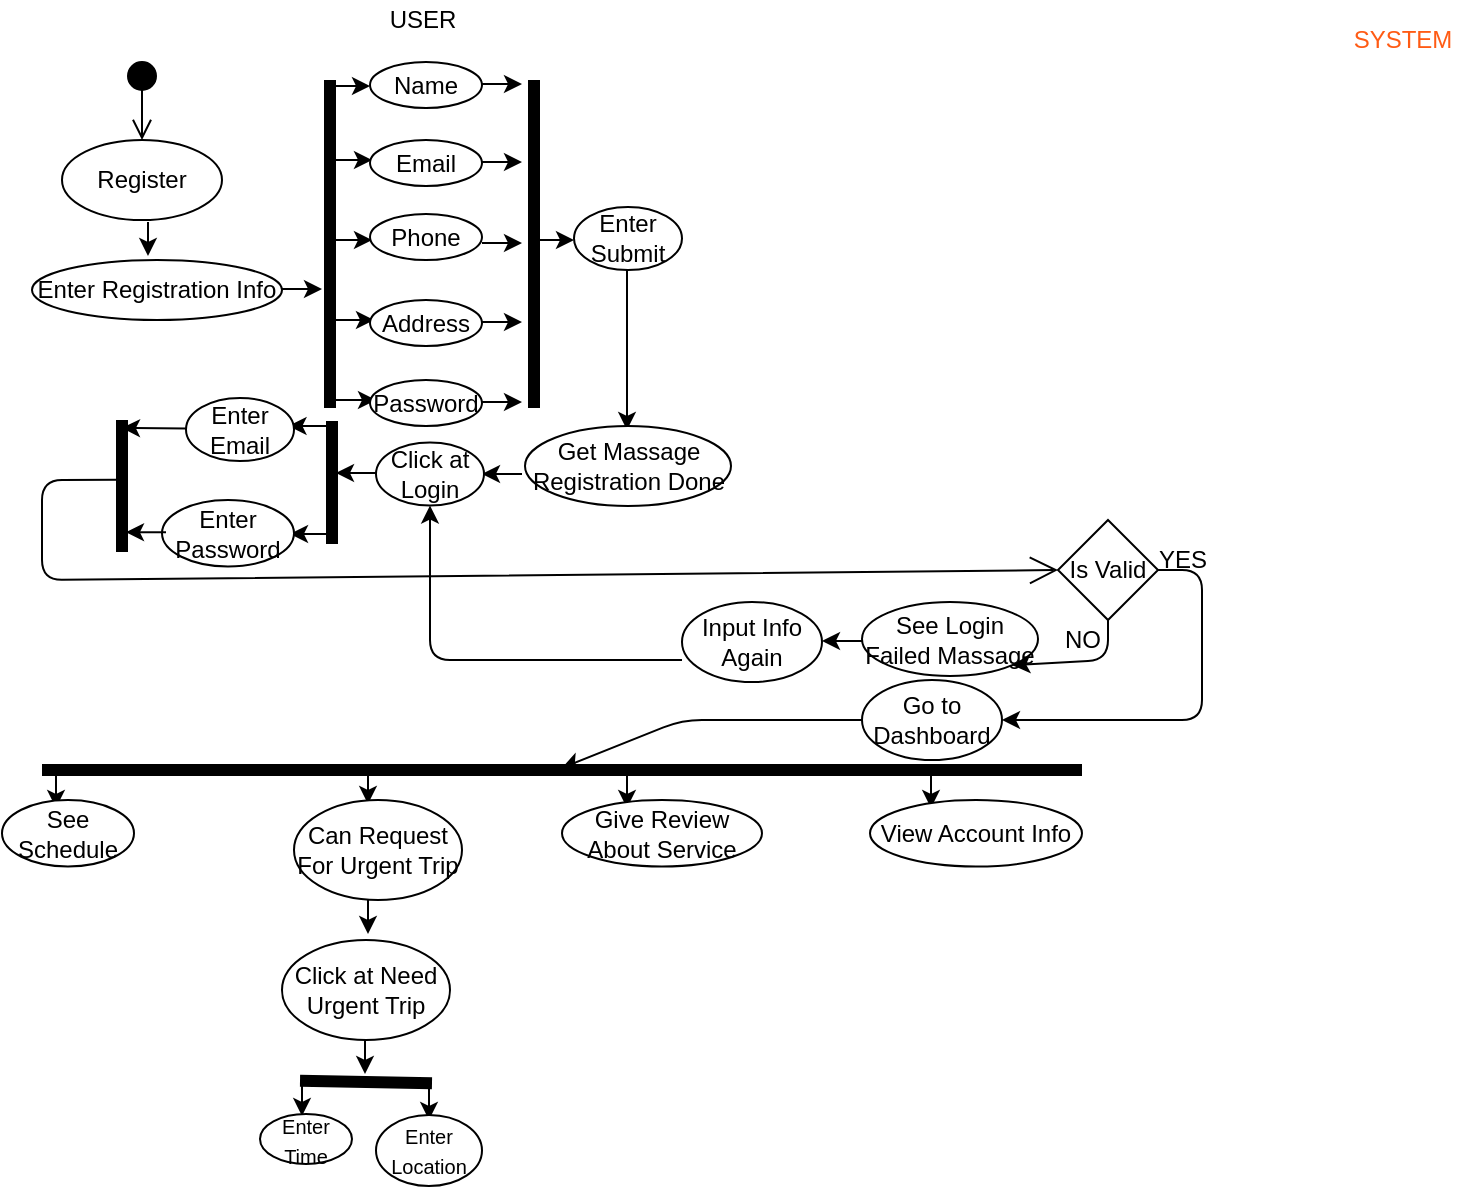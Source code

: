<mxfile version="14.9.6" type="github">
  <diagram id="nmTU_aJpAPaJv6kTjVSL" name="Page-1">
    <mxGraphModel dx="1038" dy="579" grid="1" gridSize="10" guides="1" tooltips="1" connect="1" arrows="1" fold="1" page="1" pageScale="1" pageWidth="827" pageHeight="1169" math="0" shadow="0">
      <root>
        <mxCell id="0" />
        <mxCell id="1" parent="0" />
        <mxCell id="MD_AzahWhz3icd9ftFgT-2" value="" style="html=1;verticalAlign=bottom;startArrow=circle;startFill=1;endArrow=open;startSize=6;endSize=8;" edge="1" parent="1">
          <mxGeometry x="35" y="10" width="80" as="geometry">
            <mxPoint x="90" y="30" as="sourcePoint" />
            <mxPoint x="90" y="70" as="targetPoint" />
          </mxGeometry>
        </mxCell>
        <mxCell id="MD_AzahWhz3icd9ftFgT-3" value="Register" style="ellipse;whiteSpace=wrap;html=1;" vertex="1" parent="1">
          <mxGeometry x="50" y="70" width="80" height="40" as="geometry" />
        </mxCell>
        <mxCell id="MD_AzahWhz3icd9ftFgT-4" value="" style="endArrow=classic;html=1;" edge="1" parent="1">
          <mxGeometry x="35" y="10" width="50" height="50" as="geometry">
            <mxPoint x="93" y="111" as="sourcePoint" />
            <mxPoint x="93" y="128" as="targetPoint" />
          </mxGeometry>
        </mxCell>
        <mxCell id="MD_AzahWhz3icd9ftFgT-5" value="Enter Registration Info" style="ellipse;whiteSpace=wrap;html=1;" vertex="1" parent="1">
          <mxGeometry x="35" y="130" width="125" height="30" as="geometry" />
        </mxCell>
        <mxCell id="MD_AzahWhz3icd9ftFgT-6" value="" style="shape=line;html=1;strokeWidth=6;rotation=-90;" vertex="1" parent="1">
          <mxGeometry x="102" y="117" width="164" height="10" as="geometry" />
        </mxCell>
        <mxCell id="MD_AzahWhz3icd9ftFgT-7" value="" style="endArrow=classic;html=1;" edge="1" parent="1">
          <mxGeometry x="35" y="10" width="50" height="50" as="geometry">
            <mxPoint x="160" y="144.5" as="sourcePoint" />
            <mxPoint x="180" y="144.5" as="targetPoint" />
          </mxGeometry>
        </mxCell>
        <mxCell id="MD_AzahWhz3icd9ftFgT-8" value="" style="endArrow=classic;html=1;" edge="1" parent="1">
          <mxGeometry x="35" y="10" width="50" height="50" as="geometry">
            <mxPoint x="184" y="43" as="sourcePoint" />
            <mxPoint x="204" y="43" as="targetPoint" />
          </mxGeometry>
        </mxCell>
        <mxCell id="MD_AzahWhz3icd9ftFgT-9" value="" style="endArrow=classic;html=1;" edge="1" parent="1">
          <mxGeometry x="35" y="10" width="50" height="50" as="geometry">
            <mxPoint x="185" y="80" as="sourcePoint" />
            <mxPoint x="205" y="80" as="targetPoint" />
          </mxGeometry>
        </mxCell>
        <mxCell id="MD_AzahWhz3icd9ftFgT-10" value="" style="endArrow=classic;html=1;" edge="1" parent="1">
          <mxGeometry x="35" y="10" width="50" height="50" as="geometry">
            <mxPoint x="185" y="120" as="sourcePoint" />
            <mxPoint x="205" y="120" as="targetPoint" />
          </mxGeometry>
        </mxCell>
        <mxCell id="MD_AzahWhz3icd9ftFgT-11" value="" style="endArrow=classic;html=1;" edge="1" parent="1">
          <mxGeometry x="35" y="10" width="50" height="50" as="geometry">
            <mxPoint x="186" y="160" as="sourcePoint" />
            <mxPoint x="206" y="160" as="targetPoint" />
          </mxGeometry>
        </mxCell>
        <mxCell id="MD_AzahWhz3icd9ftFgT-12" value="" style="endArrow=classic;html=1;" edge="1" parent="1">
          <mxGeometry x="35" y="10" width="50" height="50" as="geometry">
            <mxPoint x="187" y="200" as="sourcePoint" />
            <mxPoint x="207" y="200" as="targetPoint" />
          </mxGeometry>
        </mxCell>
        <mxCell id="MD_AzahWhz3icd9ftFgT-13" value="Name" style="ellipse;whiteSpace=wrap;html=1;" vertex="1" parent="1">
          <mxGeometry x="204" y="31" width="56" height="23" as="geometry" />
        </mxCell>
        <mxCell id="MD_AzahWhz3icd9ftFgT-14" value="Email" style="ellipse;whiteSpace=wrap;html=1;" vertex="1" parent="1">
          <mxGeometry x="204" y="70" width="56" height="23" as="geometry" />
        </mxCell>
        <mxCell id="MD_AzahWhz3icd9ftFgT-15" value="Phone" style="ellipse;whiteSpace=wrap;html=1;" vertex="1" parent="1">
          <mxGeometry x="204" y="107" width="56" height="23" as="geometry" />
        </mxCell>
        <mxCell id="MD_AzahWhz3icd9ftFgT-16" value="Address" style="ellipse;whiteSpace=wrap;html=1;" vertex="1" parent="1">
          <mxGeometry x="204" y="150" width="56" height="23" as="geometry" />
        </mxCell>
        <mxCell id="MD_AzahWhz3icd9ftFgT-17" value="Password" style="ellipse;whiteSpace=wrap;html=1;" vertex="1" parent="1">
          <mxGeometry x="204" y="190" width="56" height="23" as="geometry" />
        </mxCell>
        <mxCell id="MD_AzahWhz3icd9ftFgT-18" value="" style="endArrow=classic;html=1;" edge="1" parent="1">
          <mxGeometry x="35" y="10" width="50" height="50" as="geometry">
            <mxPoint x="260" y="42" as="sourcePoint" />
            <mxPoint x="280" y="42" as="targetPoint" />
          </mxGeometry>
        </mxCell>
        <mxCell id="MD_AzahWhz3icd9ftFgT-19" value="" style="endArrow=classic;html=1;" edge="1" parent="1">
          <mxGeometry x="35" y="10" width="50" height="50" as="geometry">
            <mxPoint x="260" y="81" as="sourcePoint" />
            <mxPoint x="280" y="81" as="targetPoint" />
          </mxGeometry>
        </mxCell>
        <mxCell id="MD_AzahWhz3icd9ftFgT-20" value="" style="endArrow=classic;html=1;" edge="1" parent="1">
          <mxGeometry x="35" y="10" width="50" height="50" as="geometry">
            <mxPoint x="260" y="121.5" as="sourcePoint" />
            <mxPoint x="280" y="121.5" as="targetPoint" />
          </mxGeometry>
        </mxCell>
        <mxCell id="MD_AzahWhz3icd9ftFgT-21" value="" style="endArrow=classic;html=1;" edge="1" parent="1">
          <mxGeometry x="35" y="10" width="50" height="50" as="geometry">
            <mxPoint x="260" y="161" as="sourcePoint" />
            <mxPoint x="280" y="161" as="targetPoint" />
          </mxGeometry>
        </mxCell>
        <mxCell id="MD_AzahWhz3icd9ftFgT-22" value="" style="endArrow=classic;html=1;" edge="1" parent="1">
          <mxGeometry x="35" y="10" width="50" height="50" as="geometry">
            <mxPoint x="260" y="201" as="sourcePoint" />
            <mxPoint x="280" y="201" as="targetPoint" />
          </mxGeometry>
        </mxCell>
        <mxCell id="MD_AzahWhz3icd9ftFgT-23" value="" style="shape=line;html=1;strokeWidth=6;rotation=-90;" vertex="1" parent="1">
          <mxGeometry x="204" y="117" width="164" height="10" as="geometry" />
        </mxCell>
        <mxCell id="MD_AzahWhz3icd9ftFgT-24" value="" style="endArrow=classic;html=1;" edge="1" parent="1">
          <mxGeometry x="35" y="10" width="50" height="50" as="geometry">
            <mxPoint x="286" y="120" as="sourcePoint" />
            <mxPoint x="306" y="120" as="targetPoint" />
          </mxGeometry>
        </mxCell>
        <mxCell id="MD_AzahWhz3icd9ftFgT-25" value="Enter Submit" style="ellipse;whiteSpace=wrap;html=1;" vertex="1" parent="1">
          <mxGeometry x="306" y="103.5" width="54" height="31.5" as="geometry" />
        </mxCell>
        <mxCell id="MD_AzahWhz3icd9ftFgT-26" value="" style="endArrow=classic;html=1;" edge="1" parent="1">
          <mxGeometry x="35" y="10" width="50" height="50" as="geometry">
            <mxPoint x="332.5" y="135" as="sourcePoint" />
            <mxPoint x="332.5" y="215" as="targetPoint" />
          </mxGeometry>
        </mxCell>
        <mxCell id="MD_AzahWhz3icd9ftFgT-27" value="Get Massage Registration Done" style="ellipse;whiteSpace=wrap;html=1;" vertex="1" parent="1">
          <mxGeometry x="281.5" y="213" width="103" height="40" as="geometry" />
        </mxCell>
        <mxCell id="MD_AzahWhz3icd9ftFgT-28" value="" style="endArrow=classic;html=1;" edge="1" parent="1">
          <mxGeometry x="35" y="10" width="50" height="50" as="geometry">
            <mxPoint x="280" y="237" as="sourcePoint" />
            <mxPoint x="260" y="237" as="targetPoint" />
          </mxGeometry>
        </mxCell>
        <mxCell id="MD_AzahWhz3icd9ftFgT-29" value="Click at Login" style="ellipse;whiteSpace=wrap;html=1;" vertex="1" parent="1">
          <mxGeometry x="207" y="221.25" width="54" height="31.5" as="geometry" />
        </mxCell>
        <mxCell id="MD_AzahWhz3icd9ftFgT-30" value="" style="endArrow=classic;html=1;" edge="1" parent="1">
          <mxGeometry x="35" y="10" width="50" height="50" as="geometry">
            <mxPoint x="207" y="236.5" as="sourcePoint" />
            <mxPoint x="187" y="236.5" as="targetPoint" />
          </mxGeometry>
        </mxCell>
        <mxCell id="MD_AzahWhz3icd9ftFgT-31" value="" style="shape=line;html=1;strokeWidth=6;rotation=-90;" vertex="1" parent="1">
          <mxGeometry x="154.25" y="236.25" width="61.5" height="10" as="geometry" />
        </mxCell>
        <mxCell id="MD_AzahWhz3icd9ftFgT-32" value="" style="endArrow=classic;html=1;" edge="1" parent="1">
          <mxGeometry x="35" y="10" width="50" height="50" as="geometry">
            <mxPoint x="183.25" y="213" as="sourcePoint" />
            <mxPoint x="163.25" y="213" as="targetPoint" />
          </mxGeometry>
        </mxCell>
        <mxCell id="MD_AzahWhz3icd9ftFgT-33" value="" style="endArrow=classic;html=1;" edge="1" parent="1">
          <mxGeometry x="35" y="10" width="50" height="50" as="geometry">
            <mxPoint x="184" y="267" as="sourcePoint" />
            <mxPoint x="164" y="267" as="targetPoint" />
          </mxGeometry>
        </mxCell>
        <mxCell id="MD_AzahWhz3icd9ftFgT-34" value="Enter Email" style="ellipse;whiteSpace=wrap;html=1;" vertex="1" parent="1">
          <mxGeometry x="112" y="199" width="54" height="31.5" as="geometry" />
        </mxCell>
        <mxCell id="MD_AzahWhz3icd9ftFgT-35" value="Enter Password" style="ellipse;whiteSpace=wrap;html=1;" vertex="1" parent="1">
          <mxGeometry x="100" y="250" width="66" height="33.25" as="geometry" />
        </mxCell>
        <mxCell id="MD_AzahWhz3icd9ftFgT-36" value="" style="shape=line;html=1;strokeWidth=6;rotation=-90;" vertex="1" parent="1">
          <mxGeometry x="47" y="238" width="66" height="10" as="geometry" />
        </mxCell>
        <mxCell id="MD_AzahWhz3icd9ftFgT-37" value="" style="endArrow=classic;html=1;" edge="1" parent="1">
          <mxGeometry x="35" y="10" width="50" height="50" as="geometry">
            <mxPoint x="112" y="214.25" as="sourcePoint" />
            <mxPoint x="80" y="214" as="targetPoint" />
          </mxGeometry>
        </mxCell>
        <mxCell id="MD_AzahWhz3icd9ftFgT-38" value="" style="endArrow=classic;html=1;" edge="1" parent="1">
          <mxGeometry x="35" y="10" width="50" height="50" as="geometry">
            <mxPoint x="102" y="266.13" as="sourcePoint" />
            <mxPoint x="82" y="266.13" as="targetPoint" />
          </mxGeometry>
        </mxCell>
        <mxCell id="MD_AzahWhz3icd9ftFgT-39" value="" style="endArrow=open;endFill=1;endSize=12;html=1;exitX=0.548;exitY=0.3;exitDx=0;exitDy=0;exitPerimeter=0;entryX=0;entryY=0.5;entryDx=0;entryDy=0;" edge="1" parent="1" source="MD_AzahWhz3icd9ftFgT-36" target="MD_AzahWhz3icd9ftFgT-41">
          <mxGeometry x="35" y="10" width="160" as="geometry">
            <mxPoint x="330" y="170" as="sourcePoint" />
            <mxPoint x="490" y="290" as="targetPoint" />
            <Array as="points">
              <mxPoint x="40" y="240" />
              <mxPoint x="40" y="290" />
            </Array>
          </mxGeometry>
        </mxCell>
        <mxCell id="MD_AzahWhz3icd9ftFgT-40" value="&lt;font color=&quot;#ff5b14&quot;&gt;SYSTEM&lt;/font&gt;" style="text;html=1;align=center;verticalAlign=middle;resizable=0;points=[];autosize=1;strokeColor=none;" vertex="1" parent="1">
          <mxGeometry x="685" y="10" width="70" height="20" as="geometry" />
        </mxCell>
        <mxCell id="MD_AzahWhz3icd9ftFgT-41" value="Is Valid" style="rhombus;whiteSpace=wrap;html=1;strokeColor=#000000;" vertex="1" parent="1">
          <mxGeometry x="548" y="260" width="50" height="50" as="geometry" />
        </mxCell>
        <mxCell id="MD_AzahWhz3icd9ftFgT-42" value="" style="endArrow=classic;html=1;exitX=0.5;exitY=1;exitDx=0;exitDy=0;entryX=1;entryY=1;entryDx=0;entryDy=0;" edge="1" parent="1" source="MD_AzahWhz3icd9ftFgT-41" target="MD_AzahWhz3icd9ftFgT-44">
          <mxGeometry x="-93" y="11" width="50" height="50" as="geometry">
            <mxPoint x="618" y="320" as="sourcePoint" />
            <mxPoint x="548" y="330" as="targetPoint" />
            <Array as="points">
              <mxPoint x="573" y="330" />
            </Array>
          </mxGeometry>
        </mxCell>
        <mxCell id="MD_AzahWhz3icd9ftFgT-44" value="See Login Failed Massage" style="ellipse;whiteSpace=wrap;html=1;" vertex="1" parent="1">
          <mxGeometry x="450" y="301" width="88" height="37" as="geometry" />
        </mxCell>
        <mxCell id="MD_AzahWhz3icd9ftFgT-45" value="" style="endArrow=classic;html=1;" edge="1" parent="1">
          <mxGeometry x="-105" y="0.5" width="50" height="50" as="geometry">
            <mxPoint x="450" y="320.5" as="sourcePoint" />
            <mxPoint x="430" y="320.5" as="targetPoint" />
          </mxGeometry>
        </mxCell>
        <mxCell id="MD_AzahWhz3icd9ftFgT-46" value="Input Info Again" style="ellipse;whiteSpace=wrap;html=1;" vertex="1" parent="1">
          <mxGeometry x="360" y="301" width="70" height="40" as="geometry" />
        </mxCell>
        <mxCell id="MD_AzahWhz3icd9ftFgT-47" value="" style="endArrow=classic;html=1;entryX=0.5;entryY=1;entryDx=0;entryDy=0;" edge="1" parent="1" target="MD_AzahWhz3icd9ftFgT-29">
          <mxGeometry x="35" y="10" width="50" height="50" as="geometry">
            <mxPoint x="360" y="330" as="sourcePoint" />
            <mxPoint x="440" y="140" as="targetPoint" />
            <Array as="points">
              <mxPoint x="234" y="330" />
            </Array>
          </mxGeometry>
        </mxCell>
        <mxCell id="MD_AzahWhz3icd9ftFgT-48" value="" style="endArrow=classic;html=1;exitX=1;exitY=0.5;exitDx=0;exitDy=0;" edge="1" parent="1" source="MD_AzahWhz3icd9ftFgT-41">
          <mxGeometry x="35" y="10" width="50" height="50" as="geometry">
            <mxPoint x="390" y="290" as="sourcePoint" />
            <mxPoint x="520" y="360" as="targetPoint" />
            <Array as="points">
              <mxPoint x="620" y="285" />
              <mxPoint x="620" y="360" />
            </Array>
          </mxGeometry>
        </mxCell>
        <mxCell id="MD_AzahWhz3icd9ftFgT-50" value="" style="shape=line;html=1;strokeWidth=6;rotation=0;" vertex="1" parent="1">
          <mxGeometry x="40" y="380" width="520" height="10" as="geometry" />
        </mxCell>
        <mxCell id="MD_AzahWhz3icd9ftFgT-51" value="Go to Dashboard" style="ellipse;whiteSpace=wrap;html=1;" vertex="1" parent="1">
          <mxGeometry x="450" y="340" width="70" height="40" as="geometry" />
        </mxCell>
        <mxCell id="MD_AzahWhz3icd9ftFgT-52" value="" style="endArrow=classic;html=1;exitX=0;exitY=0.5;exitDx=0;exitDy=0;entryX=0.5;entryY=0.394;entryDx=0;entryDy=0;entryPerimeter=0;" edge="1" parent="1" source="MD_AzahWhz3icd9ftFgT-51" target="MD_AzahWhz3icd9ftFgT-50">
          <mxGeometry x="35" y="10" width="50" height="50" as="geometry">
            <mxPoint x="450" y="540" as="sourcePoint" />
            <mxPoint x="500" y="490" as="targetPoint" />
            <Array as="points">
              <mxPoint x="360" y="360" />
            </Array>
          </mxGeometry>
        </mxCell>
        <mxCell id="MD_AzahWhz3icd9ftFgT-53" value="USER" style="text;html=1;align=center;verticalAlign=middle;resizable=0;points=[];autosize=1;strokeColor=none;" vertex="1" parent="1">
          <mxGeometry x="205" width="50" height="20" as="geometry" />
        </mxCell>
        <mxCell id="MD_AzahWhz3icd9ftFgT-55" value="YES" style="text;html=1;align=center;verticalAlign=middle;resizable=0;points=[];autosize=1;strokeColor=none;" vertex="1" parent="1">
          <mxGeometry x="590" y="270" width="40" height="20" as="geometry" />
        </mxCell>
        <mxCell id="MD_AzahWhz3icd9ftFgT-56" value="NO" style="text;html=1;align=center;verticalAlign=middle;resizable=0;points=[];autosize=1;strokeColor=none;" vertex="1" parent="1">
          <mxGeometry x="545" y="310" width="30" height="20" as="geometry" />
        </mxCell>
        <mxCell id="MD_AzahWhz3icd9ftFgT-57" value="" style="endArrow=classic;html=1;" edge="1" parent="1">
          <mxGeometry x="-11" y="286" width="50" height="50" as="geometry">
            <mxPoint x="47" y="387" as="sourcePoint" />
            <mxPoint x="47" y="404" as="targetPoint" />
          </mxGeometry>
        </mxCell>
        <mxCell id="MD_AzahWhz3icd9ftFgT-58" value="" style="endArrow=classic;html=1;" edge="1" parent="1">
          <mxGeometry x="145" y="284" width="50" height="50" as="geometry">
            <mxPoint x="203" y="385" as="sourcePoint" />
            <mxPoint x="203" y="402" as="targetPoint" />
          </mxGeometry>
        </mxCell>
        <mxCell id="MD_AzahWhz3icd9ftFgT-59" value="" style="endArrow=classic;html=1;" edge="1" parent="1">
          <mxGeometry x="274.5" y="286" width="50" height="50" as="geometry">
            <mxPoint x="332.5" y="387" as="sourcePoint" />
            <mxPoint x="332.5" y="404" as="targetPoint" />
          </mxGeometry>
        </mxCell>
        <mxCell id="MD_AzahWhz3icd9ftFgT-60" value="" style="endArrow=classic;html=1;" edge="1" parent="1">
          <mxGeometry x="426.5" y="286" width="50" height="50" as="geometry">
            <mxPoint x="484.5" y="387" as="sourcePoint" />
            <mxPoint x="484.5" y="404" as="targetPoint" />
          </mxGeometry>
        </mxCell>
        <mxCell id="MD_AzahWhz3icd9ftFgT-61" value="See Schedule" style="ellipse;whiteSpace=wrap;html=1;" vertex="1" parent="1">
          <mxGeometry x="20" y="400" width="66" height="33.25" as="geometry" />
        </mxCell>
        <mxCell id="MD_AzahWhz3icd9ftFgT-62" value="Can Request For Urgent Trip" style="ellipse;whiteSpace=wrap;html=1;" vertex="1" parent="1">
          <mxGeometry x="166" y="400" width="84" height="50" as="geometry" />
        </mxCell>
        <mxCell id="MD_AzahWhz3icd9ftFgT-63" value="Give Review About Service" style="ellipse;whiteSpace=wrap;html=1;" vertex="1" parent="1">
          <mxGeometry x="300" y="400" width="100" height="33.25" as="geometry" />
        </mxCell>
        <mxCell id="MD_AzahWhz3icd9ftFgT-64" value="View Account Info" style="ellipse;whiteSpace=wrap;html=1;" vertex="1" parent="1">
          <mxGeometry x="454" y="400" width="106" height="33.25" as="geometry" />
        </mxCell>
        <mxCell id="MD_AzahWhz3icd9ftFgT-65" value="" style="endArrow=classic;html=1;" edge="1" parent="1">
          <mxGeometry x="145" y="349" width="50" height="50" as="geometry">
            <mxPoint x="203" y="450" as="sourcePoint" />
            <mxPoint x="203" y="467" as="targetPoint" />
          </mxGeometry>
        </mxCell>
        <mxCell id="MD_AzahWhz3icd9ftFgT-66" value="Click at Need Urgent Trip" style="ellipse;whiteSpace=wrap;html=1;" vertex="1" parent="1">
          <mxGeometry x="160" y="470" width="84" height="50" as="geometry" />
        </mxCell>
        <mxCell id="MD_AzahWhz3icd9ftFgT-67" value="" style="endArrow=classic;html=1;" edge="1" parent="1">
          <mxGeometry x="143.5" y="419" width="50" height="50" as="geometry">
            <mxPoint x="201.5" y="520" as="sourcePoint" />
            <mxPoint x="201.5" y="537" as="targetPoint" />
          </mxGeometry>
        </mxCell>
        <mxCell id="MD_AzahWhz3icd9ftFgT-68" value="" style="shape=line;html=1;strokeWidth=6;rotation=1;" vertex="1" parent="1">
          <mxGeometry x="169" y="536" width="66" height="10" as="geometry" />
        </mxCell>
        <mxCell id="MD_AzahWhz3icd9ftFgT-69" value="" style="endArrow=classic;html=1;" edge="1" parent="1">
          <mxGeometry x="112" y="440" width="50" height="50" as="geometry">
            <mxPoint x="170" y="541" as="sourcePoint" />
            <mxPoint x="170" y="558" as="targetPoint" />
          </mxGeometry>
        </mxCell>
        <mxCell id="MD_AzahWhz3icd9ftFgT-70" value="" style="endArrow=classic;html=1;" edge="1" parent="1">
          <mxGeometry x="175.5" y="442" width="50" height="50" as="geometry">
            <mxPoint x="233.5" y="543" as="sourcePoint" />
            <mxPoint x="233.5" y="560" as="targetPoint" />
          </mxGeometry>
        </mxCell>
        <mxCell id="MD_AzahWhz3icd9ftFgT-71" value="&lt;font style=&quot;font-size: 10px&quot;&gt;Enter Time&lt;/font&gt;" style="ellipse;whiteSpace=wrap;html=1;" vertex="1" parent="1">
          <mxGeometry x="149" y="557" width="46" height="25" as="geometry" />
        </mxCell>
        <mxCell id="MD_AzahWhz3icd9ftFgT-72" value="&lt;font style=&quot;font-size: 10px&quot;&gt;Enter Location&lt;/font&gt;" style="ellipse;whiteSpace=wrap;html=1;" vertex="1" parent="1">
          <mxGeometry x="207" y="557.5" width="53" height="35.5" as="geometry" />
        </mxCell>
      </root>
    </mxGraphModel>
  </diagram>
</mxfile>
